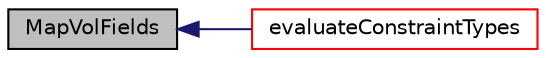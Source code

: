 digraph "MapVolFields"
{
  bgcolor="transparent";
  edge [fontname="Helvetica",fontsize="10",labelfontname="Helvetica",labelfontsize="10"];
  node [fontname="Helvetica",fontsize="10",shape=record];
  rankdir="LR";
  Node150315 [label="MapVolFields",height=0.2,width=0.4,color="black", fillcolor="grey75", style="filled", fontcolor="black"];
  Node150315 -> Node150316 [dir="back",color="midnightblue",fontsize="10",style="solid",fontname="Helvetica"];
  Node150316 [label="evaluateConstraintTypes",height=0.2,width=0.4,color="red",URL="$a21851.html#a421ae1d4831d9377d7f986ed81a676aa"];
}
